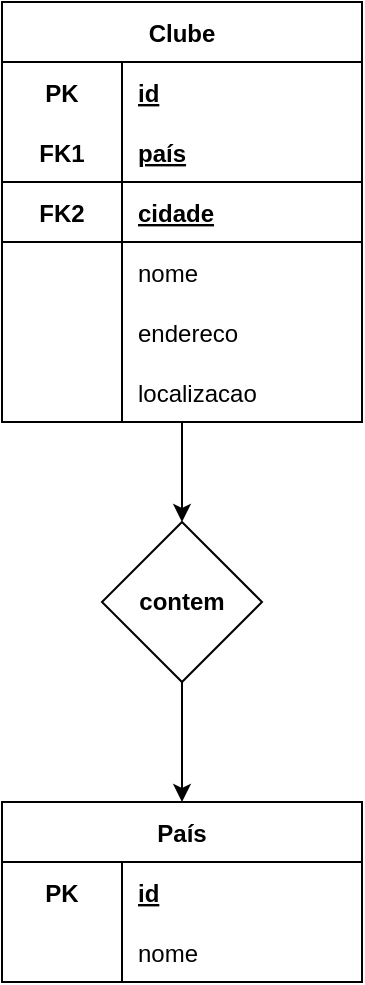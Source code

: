 <mxfile version="14.8.4" type="device"><diagram id="mxVG1WMmCW0EMRqx72oL" name="Page-1"><mxGraphModel dx="813" dy="435" grid="1" gridSize="10" guides="1" tooltips="1" connect="1" arrows="1" fold="1" page="1" pageScale="1" pageWidth="827" pageHeight="1169" math="0" shadow="0"><root><mxCell id="0"/><mxCell id="1" parent="0"/><mxCell id="aYsPnDrnsqmbZxuKRDqy-65" value="" style="edgeStyle=orthogonalEdgeStyle;rounded=0;orthogonalLoop=1;jettySize=auto;html=1;" edge="1" parent="1" source="aYsPnDrnsqmbZxuKRDqy-16" target="aYsPnDrnsqmbZxuKRDqy-64"><mxGeometry relative="1" as="geometry"/></mxCell><mxCell id="aYsPnDrnsqmbZxuKRDqy-16" value="Clube" style="shape=table;startSize=30;container=1;collapsible=1;childLayout=tableLayout;fixedRows=1;rowLines=0;fontStyle=1;align=center;resizeLast=1;" vertex="1" parent="1"><mxGeometry x="20" y="10" width="180" height="210" as="geometry"><mxRectangle x="20" y="10" width="70" height="30" as="alternateBounds"/></mxGeometry></mxCell><mxCell id="aYsPnDrnsqmbZxuKRDqy-17" value="" style="shape=partialRectangle;collapsible=0;dropTarget=0;pointerEvents=0;fillColor=none;top=0;left=0;bottom=0;right=0;points=[[0,0.5],[1,0.5]];portConstraint=eastwest;" vertex="1" parent="aYsPnDrnsqmbZxuKRDqy-16"><mxGeometry y="30" width="180" height="30" as="geometry"/></mxCell><mxCell id="aYsPnDrnsqmbZxuKRDqy-18" value="PK" style="shape=partialRectangle;connectable=0;fillColor=none;top=0;left=0;bottom=0;right=0;fontStyle=1;overflow=hidden;" vertex="1" parent="aYsPnDrnsqmbZxuKRDqy-17"><mxGeometry width="60" height="30" as="geometry"/></mxCell><mxCell id="aYsPnDrnsqmbZxuKRDqy-19" value="id" style="shape=partialRectangle;connectable=0;fillColor=none;top=0;left=0;bottom=0;right=0;align=left;spacingLeft=6;fontStyle=5;overflow=hidden;" vertex="1" parent="aYsPnDrnsqmbZxuKRDqy-17"><mxGeometry x="60" width="120" height="30" as="geometry"/></mxCell><mxCell id="aYsPnDrnsqmbZxuKRDqy-20" value="" style="shape=partialRectangle;collapsible=0;dropTarget=0;pointerEvents=0;fillColor=none;top=0;left=0;bottom=1;right=0;points=[[0,0.5],[1,0.5]];portConstraint=eastwest;" vertex="1" parent="aYsPnDrnsqmbZxuKRDqy-16"><mxGeometry y="60" width="180" height="30" as="geometry"/></mxCell><mxCell id="aYsPnDrnsqmbZxuKRDqy-21" value="FK1" style="shape=partialRectangle;connectable=0;fillColor=none;top=0;left=0;bottom=0;right=0;fontStyle=1;overflow=hidden;" vertex="1" parent="aYsPnDrnsqmbZxuKRDqy-20"><mxGeometry width="60" height="30" as="geometry"/></mxCell><mxCell id="aYsPnDrnsqmbZxuKRDqy-22" value="país" style="shape=partialRectangle;connectable=0;fillColor=none;top=0;left=0;bottom=0;right=0;align=left;spacingLeft=6;fontStyle=5;overflow=hidden;" vertex="1" parent="aYsPnDrnsqmbZxuKRDqy-20"><mxGeometry x="60" width="120" height="30" as="geometry"/></mxCell><mxCell id="aYsPnDrnsqmbZxuKRDqy-38" value="" style="shape=partialRectangle;collapsible=0;dropTarget=0;pointerEvents=0;fillColor=none;top=0;left=0;bottom=1;right=0;points=[[0,0.5],[1,0.5]];portConstraint=eastwest;" vertex="1" parent="aYsPnDrnsqmbZxuKRDqy-16"><mxGeometry y="90" width="180" height="30" as="geometry"/></mxCell><mxCell id="aYsPnDrnsqmbZxuKRDqy-39" value="FK2" style="shape=partialRectangle;connectable=0;fillColor=none;top=0;left=0;bottom=0;right=0;fontStyle=1;overflow=hidden;" vertex="1" parent="aYsPnDrnsqmbZxuKRDqy-38"><mxGeometry width="60" height="30" as="geometry"/></mxCell><mxCell id="aYsPnDrnsqmbZxuKRDqy-40" value="cidade" style="shape=partialRectangle;connectable=0;fillColor=none;top=0;left=0;bottom=0;right=0;align=left;spacingLeft=6;fontStyle=5;overflow=hidden;" vertex="1" parent="aYsPnDrnsqmbZxuKRDqy-38"><mxGeometry x="60" width="120" height="30" as="geometry"/></mxCell><mxCell id="aYsPnDrnsqmbZxuKRDqy-23" value="" style="shape=partialRectangle;collapsible=0;dropTarget=0;pointerEvents=0;fillColor=none;top=0;left=0;bottom=0;right=0;points=[[0,0.5],[1,0.5]];portConstraint=eastwest;" vertex="1" parent="aYsPnDrnsqmbZxuKRDqy-16"><mxGeometry y="120" width="180" height="30" as="geometry"/></mxCell><mxCell id="aYsPnDrnsqmbZxuKRDqy-24" value="" style="shape=partialRectangle;connectable=0;fillColor=none;top=0;left=0;bottom=0;right=0;editable=1;overflow=hidden;" vertex="1" parent="aYsPnDrnsqmbZxuKRDqy-23"><mxGeometry width="60" height="30" as="geometry"/></mxCell><mxCell id="aYsPnDrnsqmbZxuKRDqy-25" value="nome" style="shape=partialRectangle;connectable=0;fillColor=none;top=0;left=0;bottom=0;right=0;align=left;spacingLeft=6;overflow=hidden;" vertex="1" parent="aYsPnDrnsqmbZxuKRDqy-23"><mxGeometry x="60" width="120" height="30" as="geometry"/></mxCell><mxCell id="aYsPnDrnsqmbZxuKRDqy-26" value="" style="shape=partialRectangle;collapsible=0;dropTarget=0;pointerEvents=0;fillColor=none;top=0;left=0;bottom=0;right=0;points=[[0,0.5],[1,0.5]];portConstraint=eastwest;" vertex="1" parent="aYsPnDrnsqmbZxuKRDqy-16"><mxGeometry y="150" width="180" height="30" as="geometry"/></mxCell><mxCell id="aYsPnDrnsqmbZxuKRDqy-27" value="" style="shape=partialRectangle;connectable=0;fillColor=none;top=0;left=0;bottom=0;right=0;editable=1;overflow=hidden;" vertex="1" parent="aYsPnDrnsqmbZxuKRDqy-26"><mxGeometry width="60" height="30" as="geometry"/></mxCell><mxCell id="aYsPnDrnsqmbZxuKRDqy-28" value="endereco" style="shape=partialRectangle;connectable=0;fillColor=none;top=0;left=0;bottom=0;right=0;align=left;spacingLeft=6;overflow=hidden;" vertex="1" parent="aYsPnDrnsqmbZxuKRDqy-26"><mxGeometry x="60" width="120" height="30" as="geometry"/></mxCell><mxCell id="aYsPnDrnsqmbZxuKRDqy-32" value="" style="shape=partialRectangle;collapsible=0;dropTarget=0;pointerEvents=0;fillColor=none;top=0;left=0;bottom=0;right=0;points=[[0,0.5],[1,0.5]];portConstraint=eastwest;" vertex="1" parent="aYsPnDrnsqmbZxuKRDqy-16"><mxGeometry y="180" width="180" height="30" as="geometry"/></mxCell><mxCell id="aYsPnDrnsqmbZxuKRDqy-33" value="" style="shape=partialRectangle;connectable=0;fillColor=none;top=0;left=0;bottom=0;right=0;editable=1;overflow=hidden;" vertex="1" parent="aYsPnDrnsqmbZxuKRDqy-32"><mxGeometry width="60" height="30" as="geometry"/></mxCell><mxCell id="aYsPnDrnsqmbZxuKRDqy-34" value="localizacao" style="shape=partialRectangle;connectable=0;fillColor=none;top=0;left=0;bottom=0;right=0;align=left;spacingLeft=6;overflow=hidden;" vertex="1" parent="aYsPnDrnsqmbZxuKRDqy-32"><mxGeometry x="60" width="120" height="30" as="geometry"/></mxCell><mxCell id="aYsPnDrnsqmbZxuKRDqy-44" value="País" style="shape=table;startSize=30;container=1;collapsible=1;childLayout=tableLayout;fixedRows=1;rowLines=0;fontStyle=1;align=center;resizeLast=1;" vertex="1" parent="1"><mxGeometry x="20" y="410" width="180" height="90" as="geometry"><mxRectangle x="75" y="350" width="70" height="30" as="alternateBounds"/></mxGeometry></mxCell><mxCell id="aYsPnDrnsqmbZxuKRDqy-45" value="" style="shape=partialRectangle;collapsible=0;dropTarget=0;pointerEvents=0;fillColor=none;top=0;left=0;bottom=0;right=0;points=[[0,0.5],[1,0.5]];portConstraint=eastwest;" vertex="1" parent="aYsPnDrnsqmbZxuKRDqy-44"><mxGeometry y="30" width="180" height="30" as="geometry"/></mxCell><mxCell id="aYsPnDrnsqmbZxuKRDqy-46" value="PK" style="shape=partialRectangle;connectable=0;fillColor=none;top=0;left=0;bottom=0;right=0;fontStyle=1;overflow=hidden;" vertex="1" parent="aYsPnDrnsqmbZxuKRDqy-45"><mxGeometry width="60" height="30" as="geometry"/></mxCell><mxCell id="aYsPnDrnsqmbZxuKRDqy-47" value="id" style="shape=partialRectangle;connectable=0;fillColor=none;top=0;left=0;bottom=0;right=0;align=left;spacingLeft=6;fontStyle=5;overflow=hidden;" vertex="1" parent="aYsPnDrnsqmbZxuKRDqy-45"><mxGeometry x="60" width="120" height="30" as="geometry"/></mxCell><mxCell id="aYsPnDrnsqmbZxuKRDqy-54" value="" style="shape=partialRectangle;collapsible=0;dropTarget=0;pointerEvents=0;fillColor=none;top=0;left=0;bottom=0;right=0;points=[[0,0.5],[1,0.5]];portConstraint=eastwest;" vertex="1" parent="aYsPnDrnsqmbZxuKRDqy-44"><mxGeometry y="60" width="180" height="30" as="geometry"/></mxCell><mxCell id="aYsPnDrnsqmbZxuKRDqy-55" value="" style="shape=partialRectangle;connectable=0;fillColor=none;top=0;left=0;bottom=0;right=0;editable=1;overflow=hidden;" vertex="1" parent="aYsPnDrnsqmbZxuKRDqy-54"><mxGeometry width="60" height="30" as="geometry"/></mxCell><mxCell id="aYsPnDrnsqmbZxuKRDqy-56" value="nome" style="shape=partialRectangle;connectable=0;fillColor=none;top=0;left=0;bottom=0;right=0;align=left;spacingLeft=6;overflow=hidden;" vertex="1" parent="aYsPnDrnsqmbZxuKRDqy-54"><mxGeometry x="60" width="120" height="30" as="geometry"/></mxCell><mxCell id="aYsPnDrnsqmbZxuKRDqy-66" style="edgeStyle=orthogonalEdgeStyle;rounded=0;orthogonalLoop=1;jettySize=auto;html=1;entryX=0.5;entryY=0;entryDx=0;entryDy=0;" edge="1" parent="1" source="aYsPnDrnsqmbZxuKRDqy-64" target="aYsPnDrnsqmbZxuKRDqy-44"><mxGeometry relative="1" as="geometry"/></mxCell><mxCell id="aYsPnDrnsqmbZxuKRDqy-64" value="contem" style="rhombus;whiteSpace=wrap;html=1;fontStyle=1;startSize=30;" vertex="1" parent="1"><mxGeometry x="70" y="270" width="80" height="80" as="geometry"/></mxCell></root></mxGraphModel></diagram></mxfile>